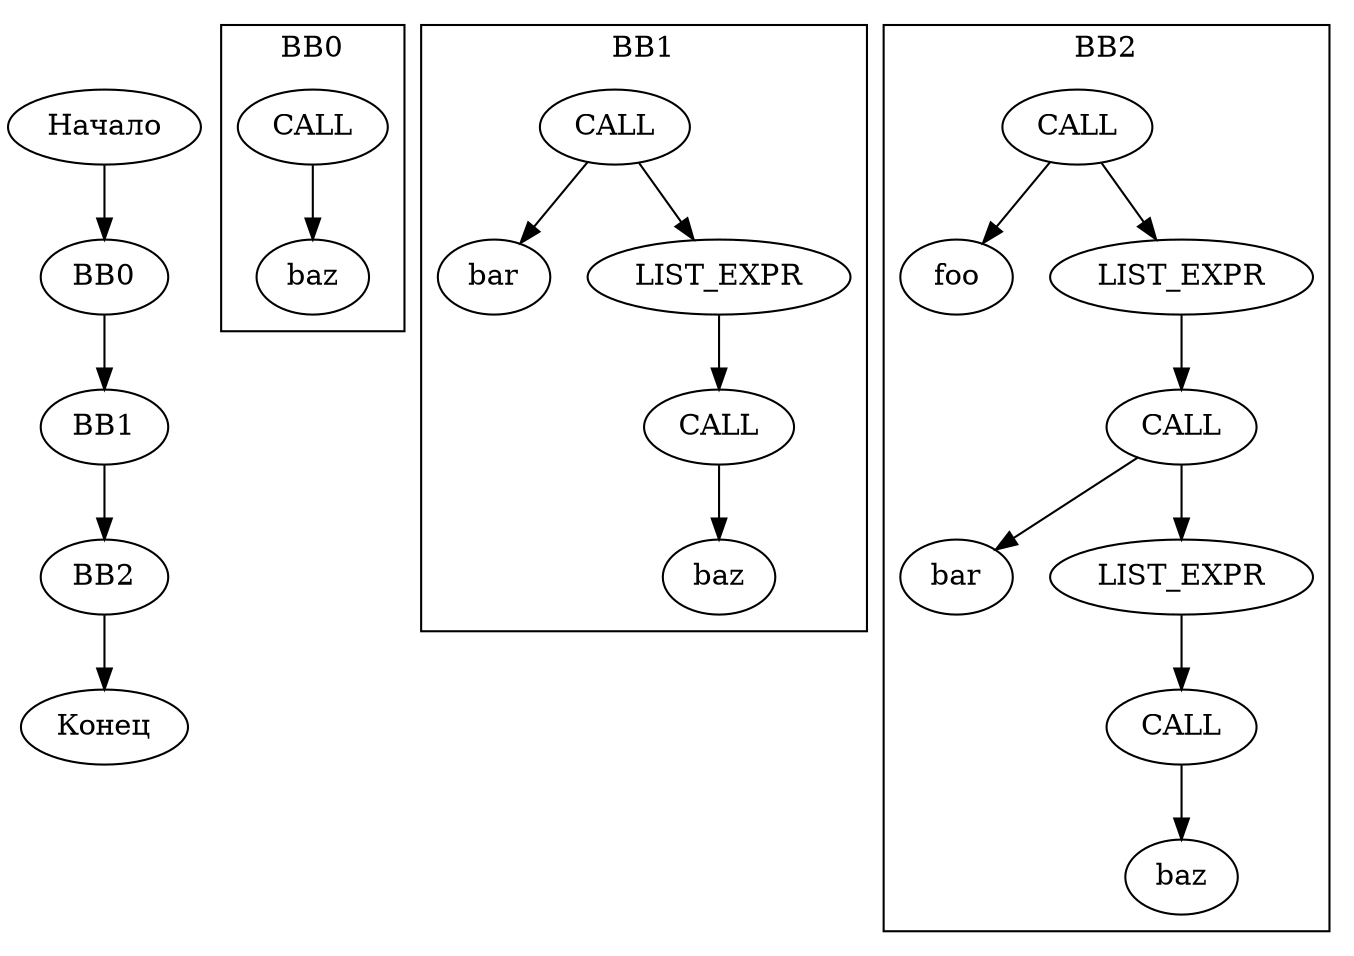 digraph G {
    rankdir=TB;
    start [label="Начало"];
    end [label="Конец"];
    node0 [label="BB0"];
    node1 [label="BB1"];
    node2 [label="BB2"];
    node0 -> node1;
    node1 -> node2;
    start -> node0;
    node2 -> end;
subgraph cluster_0 {
    label="BB0";
    cluster_0_node4210784064 [label="CALL"];
    cluster_0_node4210783752 [label="baz"];
    cluster_0_node4210784064 -> cluster_0_node4210783752;
}
subgraph cluster_1 {
    label="BB1";
    cluster_1_node4210784688 [label="CALL"];
    cluster_1_node4210782816 [label="bar"];
    cluster_1_node4210784376 [label="LIST_EXPR"];
    cluster_1_node4210784064 [label="CALL"];
    cluster_1_node4210783752 [label="baz"];
    cluster_1_node4210784688 -> cluster_1_node4210782816;
    cluster_1_node4210784688 -> cluster_1_node4210784376;
    cluster_1_node4210784376 -> cluster_1_node4210784064;
    cluster_1_node4210784064 -> cluster_1_node4210783752;
}
subgraph cluster_2 {
    label="BB2";
    cluster_2_node4210785312 [label="CALL"];
    cluster_2_node4210781880 [label="foo"];
    cluster_2_node4210785000 [label="LIST_EXPR"];
    cluster_2_node4210784688 [label="CALL"];
    cluster_2_node4210782816 [label="bar"];
    cluster_2_node4210784376 [label="LIST_EXPR"];
    cluster_2_node4210784064 [label="CALL"];
    cluster_2_node4210783752 [label="baz"];
    cluster_2_node4210785312 -> cluster_2_node4210781880;
    cluster_2_node4210785312 -> cluster_2_node4210785000;
    cluster_2_node4210785000 -> cluster_2_node4210784688;
    cluster_2_node4210784688 -> cluster_2_node4210782816;
    cluster_2_node4210784688 -> cluster_2_node4210784376;
    cluster_2_node4210784376 -> cluster_2_node4210784064;
    cluster_2_node4210784064 -> cluster_2_node4210783752;
}
}
